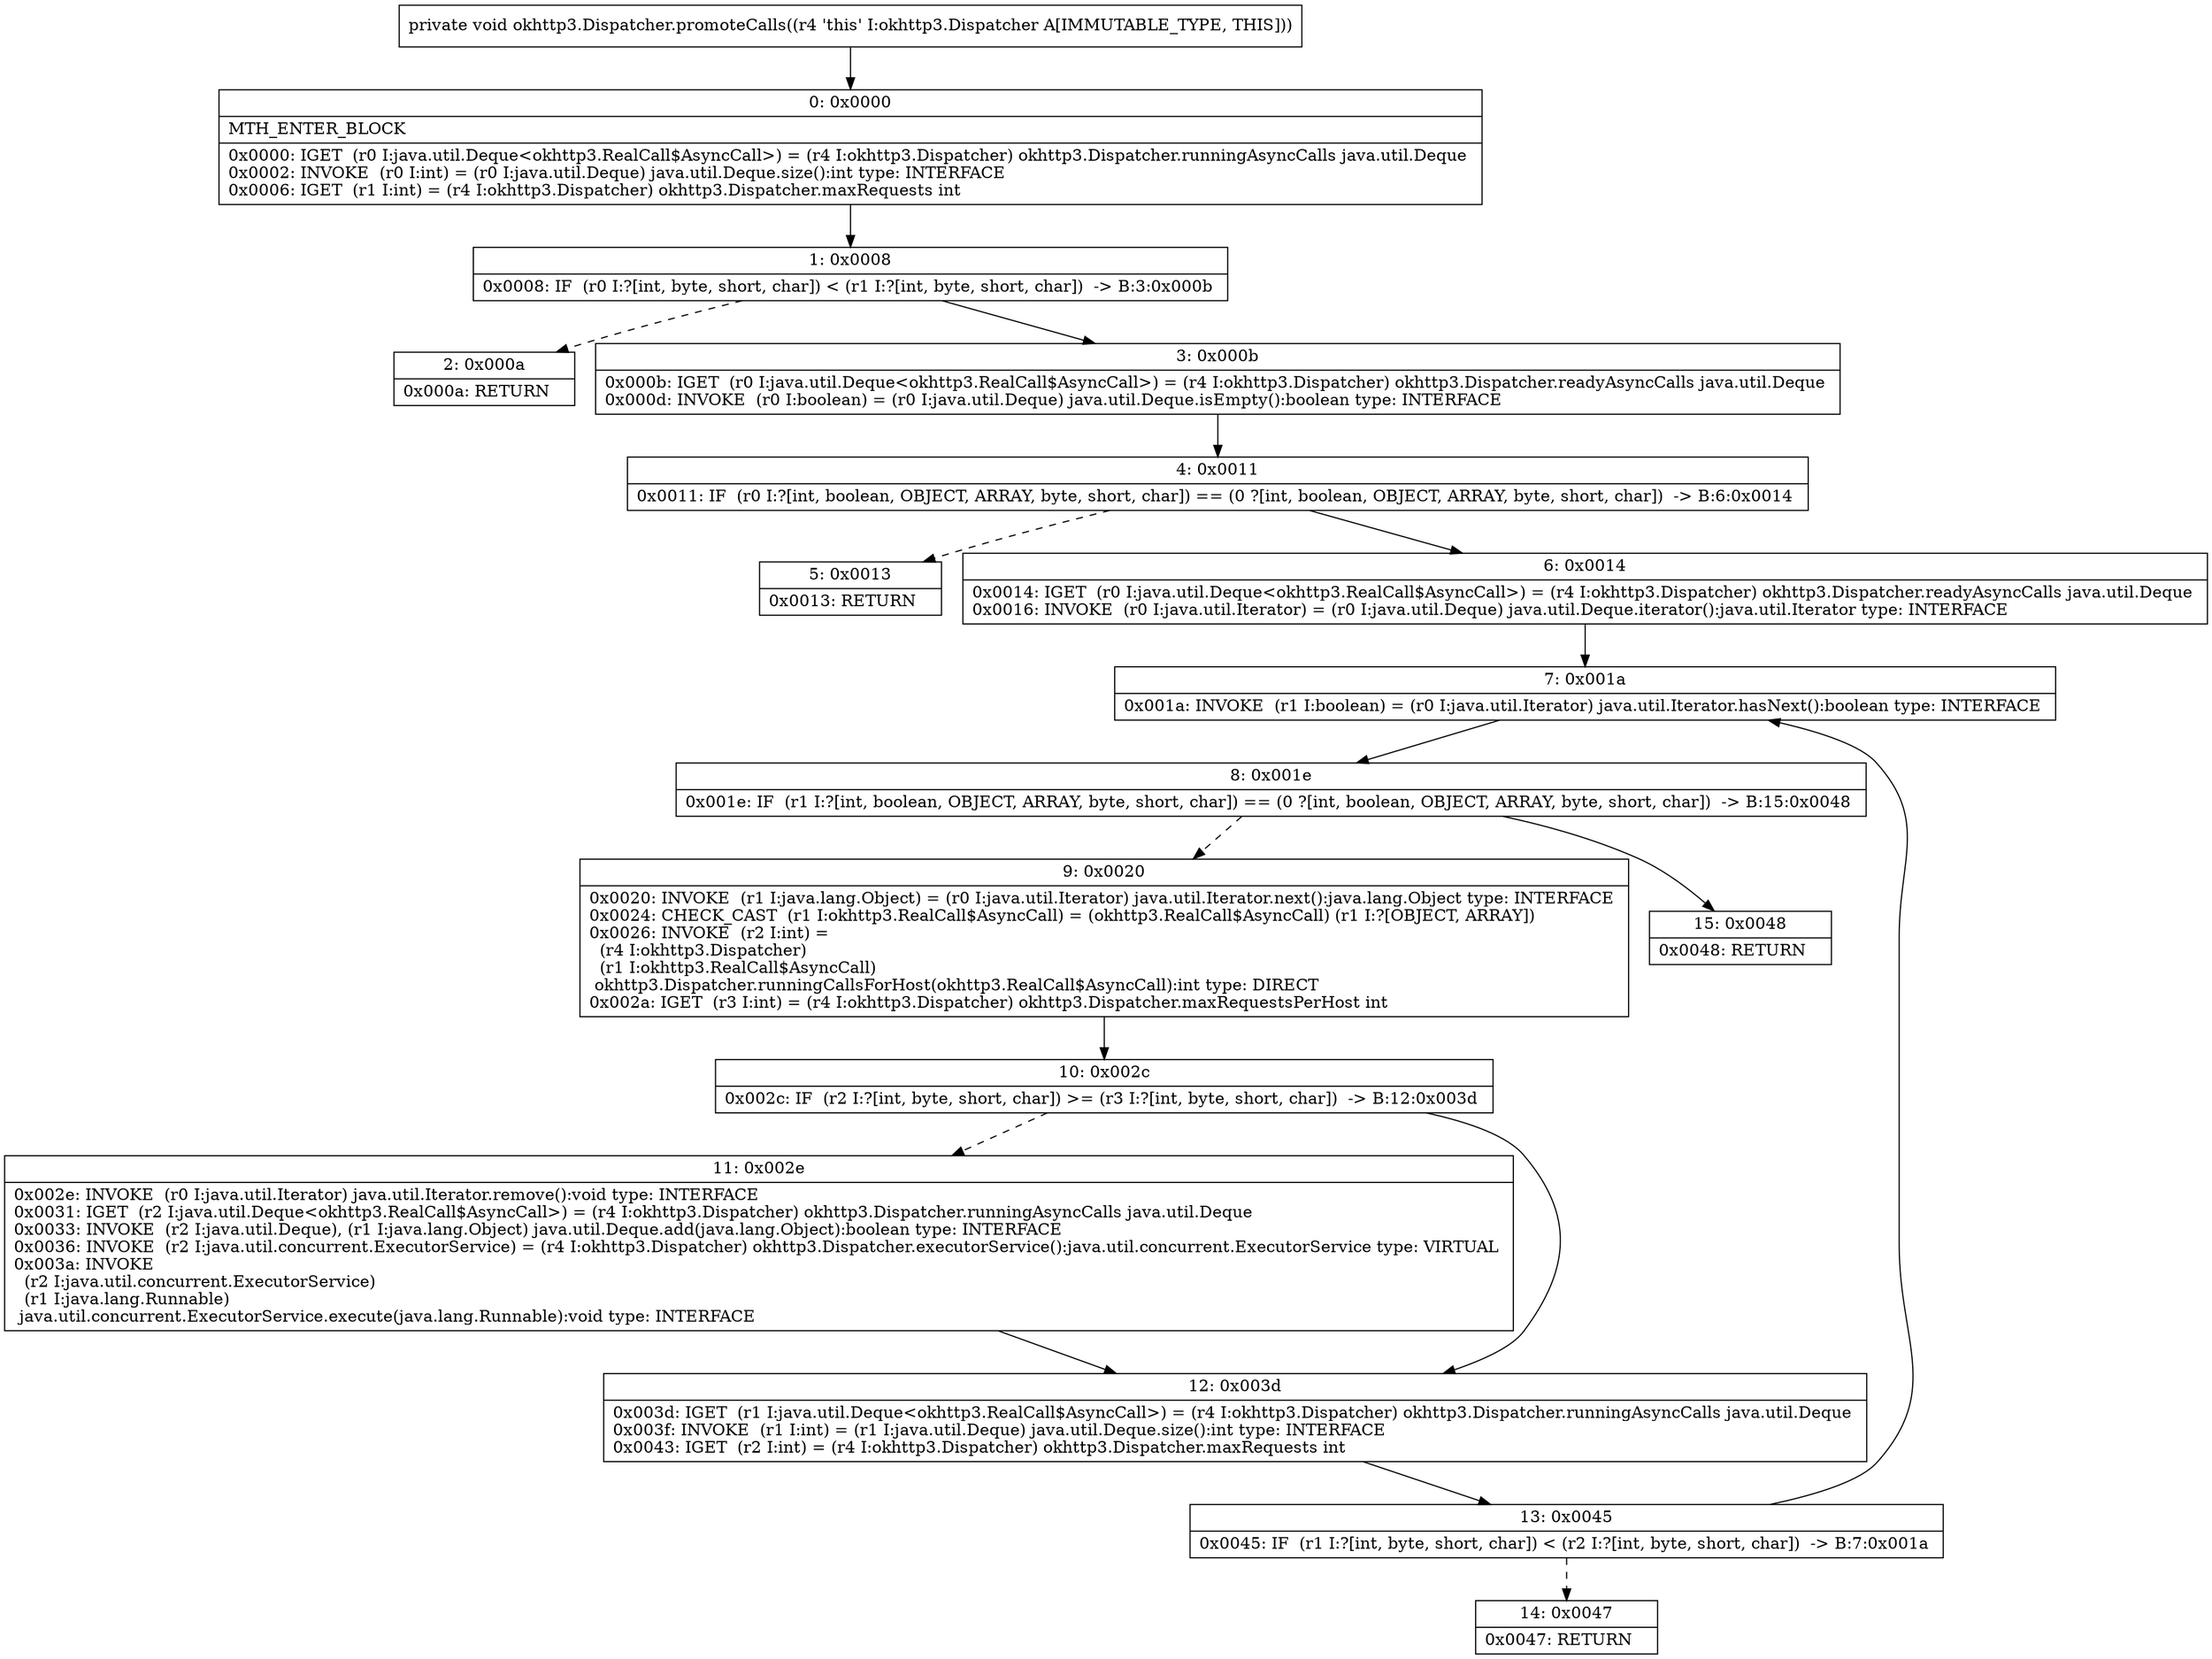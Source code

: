 digraph "CFG forokhttp3.Dispatcher.promoteCalls()V" {
Node_0 [shape=record,label="{0\:\ 0x0000|MTH_ENTER_BLOCK\l|0x0000: IGET  (r0 I:java.util.Deque\<okhttp3.RealCall$AsyncCall\>) = (r4 I:okhttp3.Dispatcher) okhttp3.Dispatcher.runningAsyncCalls java.util.Deque \l0x0002: INVOKE  (r0 I:int) = (r0 I:java.util.Deque) java.util.Deque.size():int type: INTERFACE \l0x0006: IGET  (r1 I:int) = (r4 I:okhttp3.Dispatcher) okhttp3.Dispatcher.maxRequests int \l}"];
Node_1 [shape=record,label="{1\:\ 0x0008|0x0008: IF  (r0 I:?[int, byte, short, char]) \< (r1 I:?[int, byte, short, char])  \-\> B:3:0x000b \l}"];
Node_2 [shape=record,label="{2\:\ 0x000a|0x000a: RETURN   \l}"];
Node_3 [shape=record,label="{3\:\ 0x000b|0x000b: IGET  (r0 I:java.util.Deque\<okhttp3.RealCall$AsyncCall\>) = (r4 I:okhttp3.Dispatcher) okhttp3.Dispatcher.readyAsyncCalls java.util.Deque \l0x000d: INVOKE  (r0 I:boolean) = (r0 I:java.util.Deque) java.util.Deque.isEmpty():boolean type: INTERFACE \l}"];
Node_4 [shape=record,label="{4\:\ 0x0011|0x0011: IF  (r0 I:?[int, boolean, OBJECT, ARRAY, byte, short, char]) == (0 ?[int, boolean, OBJECT, ARRAY, byte, short, char])  \-\> B:6:0x0014 \l}"];
Node_5 [shape=record,label="{5\:\ 0x0013|0x0013: RETURN   \l}"];
Node_6 [shape=record,label="{6\:\ 0x0014|0x0014: IGET  (r0 I:java.util.Deque\<okhttp3.RealCall$AsyncCall\>) = (r4 I:okhttp3.Dispatcher) okhttp3.Dispatcher.readyAsyncCalls java.util.Deque \l0x0016: INVOKE  (r0 I:java.util.Iterator) = (r0 I:java.util.Deque) java.util.Deque.iterator():java.util.Iterator type: INTERFACE \l}"];
Node_7 [shape=record,label="{7\:\ 0x001a|0x001a: INVOKE  (r1 I:boolean) = (r0 I:java.util.Iterator) java.util.Iterator.hasNext():boolean type: INTERFACE \l}"];
Node_8 [shape=record,label="{8\:\ 0x001e|0x001e: IF  (r1 I:?[int, boolean, OBJECT, ARRAY, byte, short, char]) == (0 ?[int, boolean, OBJECT, ARRAY, byte, short, char])  \-\> B:15:0x0048 \l}"];
Node_9 [shape=record,label="{9\:\ 0x0020|0x0020: INVOKE  (r1 I:java.lang.Object) = (r0 I:java.util.Iterator) java.util.Iterator.next():java.lang.Object type: INTERFACE \l0x0024: CHECK_CAST  (r1 I:okhttp3.RealCall$AsyncCall) = (okhttp3.RealCall$AsyncCall) (r1 I:?[OBJECT, ARRAY]) \l0x0026: INVOKE  (r2 I:int) = \l  (r4 I:okhttp3.Dispatcher)\l  (r1 I:okhttp3.RealCall$AsyncCall)\l okhttp3.Dispatcher.runningCallsForHost(okhttp3.RealCall$AsyncCall):int type: DIRECT \l0x002a: IGET  (r3 I:int) = (r4 I:okhttp3.Dispatcher) okhttp3.Dispatcher.maxRequestsPerHost int \l}"];
Node_10 [shape=record,label="{10\:\ 0x002c|0x002c: IF  (r2 I:?[int, byte, short, char]) \>= (r3 I:?[int, byte, short, char])  \-\> B:12:0x003d \l}"];
Node_11 [shape=record,label="{11\:\ 0x002e|0x002e: INVOKE  (r0 I:java.util.Iterator) java.util.Iterator.remove():void type: INTERFACE \l0x0031: IGET  (r2 I:java.util.Deque\<okhttp3.RealCall$AsyncCall\>) = (r4 I:okhttp3.Dispatcher) okhttp3.Dispatcher.runningAsyncCalls java.util.Deque \l0x0033: INVOKE  (r2 I:java.util.Deque), (r1 I:java.lang.Object) java.util.Deque.add(java.lang.Object):boolean type: INTERFACE \l0x0036: INVOKE  (r2 I:java.util.concurrent.ExecutorService) = (r4 I:okhttp3.Dispatcher) okhttp3.Dispatcher.executorService():java.util.concurrent.ExecutorService type: VIRTUAL \l0x003a: INVOKE  \l  (r2 I:java.util.concurrent.ExecutorService)\l  (r1 I:java.lang.Runnable)\l java.util.concurrent.ExecutorService.execute(java.lang.Runnable):void type: INTERFACE \l}"];
Node_12 [shape=record,label="{12\:\ 0x003d|0x003d: IGET  (r1 I:java.util.Deque\<okhttp3.RealCall$AsyncCall\>) = (r4 I:okhttp3.Dispatcher) okhttp3.Dispatcher.runningAsyncCalls java.util.Deque \l0x003f: INVOKE  (r1 I:int) = (r1 I:java.util.Deque) java.util.Deque.size():int type: INTERFACE \l0x0043: IGET  (r2 I:int) = (r4 I:okhttp3.Dispatcher) okhttp3.Dispatcher.maxRequests int \l}"];
Node_13 [shape=record,label="{13\:\ 0x0045|0x0045: IF  (r1 I:?[int, byte, short, char]) \< (r2 I:?[int, byte, short, char])  \-\> B:7:0x001a \l}"];
Node_14 [shape=record,label="{14\:\ 0x0047|0x0047: RETURN   \l}"];
Node_15 [shape=record,label="{15\:\ 0x0048|0x0048: RETURN   \l}"];
MethodNode[shape=record,label="{private void okhttp3.Dispatcher.promoteCalls((r4 'this' I:okhttp3.Dispatcher A[IMMUTABLE_TYPE, THIS])) }"];
MethodNode -> Node_0;
Node_0 -> Node_1;
Node_1 -> Node_2[style=dashed];
Node_1 -> Node_3;
Node_3 -> Node_4;
Node_4 -> Node_5[style=dashed];
Node_4 -> Node_6;
Node_6 -> Node_7;
Node_7 -> Node_8;
Node_8 -> Node_9[style=dashed];
Node_8 -> Node_15;
Node_9 -> Node_10;
Node_10 -> Node_11[style=dashed];
Node_10 -> Node_12;
Node_11 -> Node_12;
Node_12 -> Node_13;
Node_13 -> Node_7;
Node_13 -> Node_14[style=dashed];
}

